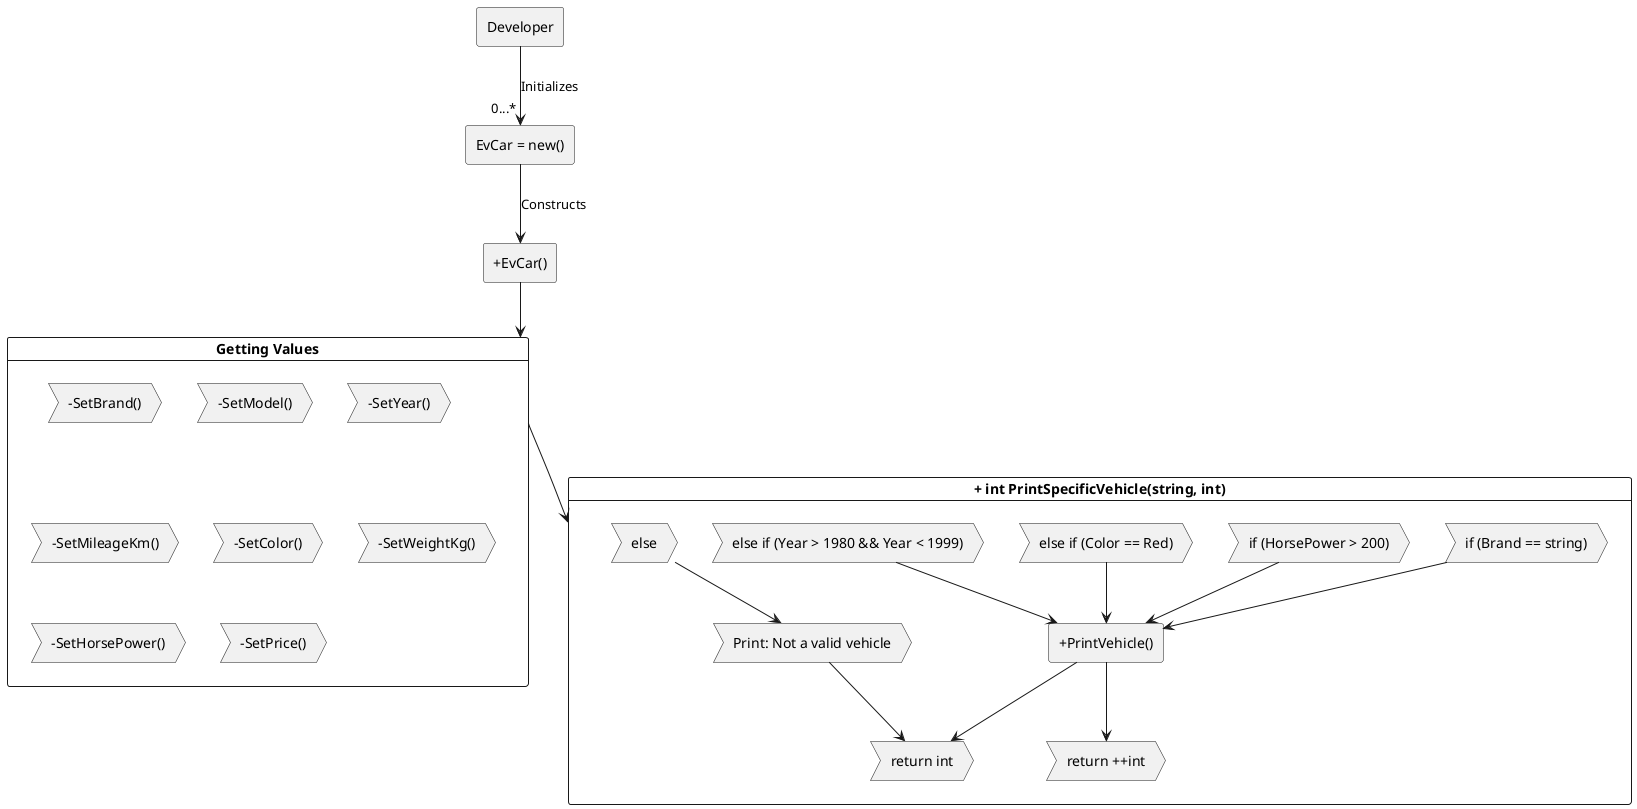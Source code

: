 ﻿@startuml
'https://plantuml.com/class-diagram

+enum GearType{
Manual
Automatic
}

+abstract class Vehicle{
+double Price {get; set;}
+string Brand {get; set;}
+string Model {get; set;}

+void SetPrice()
}

+class Motorcycle {
+int Cylinder
+int Rims

+int GetRims()
}

+class FossilCar #LightBlue{
+int TankCapacity
-GearType Gear = Manual

+int SetTankCapacity()
}

+class EvCar{
+int BatteryCharge
-GearType Gear = Automatic

+int SetBatteryCharge()
}

Vehicle <|-- "0...* " EvCar
Vehicle <|-- "0...*   " FossilCar
Vehicle <|-- "0...*   " Motorcycle




note bottom of FossilCar
    Tis be a test.
end note

@enduml

@startuml
agent Developer
agent "EvCar = new()"
agent "+EvCar()"

Developer --> "0...*" "EvCar = new()" : Initializes
"EvCar = new()" --> "+EvCar()" : Constructs

"+EvCar()" --> "Getting Values"
"Getting Values" --> "+ int PrintSpecificVehicle(string, int)"

card "Getting Values"{
process "-SetBrand()"
process "-SetModel()"
process "-SetYear()"
process "-SetMileageKm()"
process "-SetColor()"
process "-SetWeightKg()"
process "-SetHorsePower()"
process "-SetPrice()"
}

card "+ int PrintSpecificVehicle(string, int)" {
agent "+PrintVehicle()"
process "if (Brand == string)"
process "if (HorsePower > 200)"
process "else if (Color == Red)"
process "else if (Year > 1980 && Year < 1999)"
process "else"
process "return int"
process "return ++int"
process "Print: Not a valid vehicle"

"if (Brand == string)" --> "+PrintVehicle()"
"if (HorsePower > 200)" --> "+PrintVehicle()"
"else if (Color == Red)" --> "+PrintVehicle()"
"else if (Year > 1980 && Year < 1999)" --> "+PrintVehicle()"
"+PrintVehicle()" --> "return int"
"+PrintVehicle()" --> "return ++int"
"else" --> "Print: Not a valid vehicle"
"Print: Not a valid vehicle" --> "return int"
}


@enduml